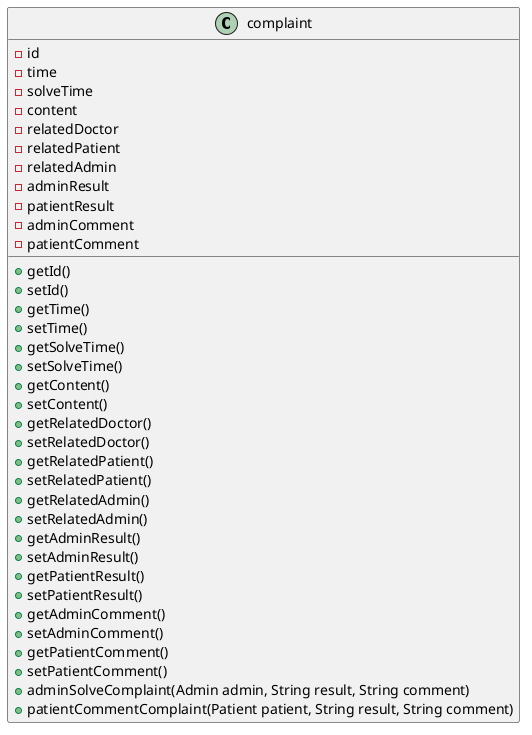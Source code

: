 @startuml complaint
class complaint {
-id
-time
-solveTime
-content
-relatedDoctor
-relatedPatient
-relatedAdmin
-adminResult
-patientResult
-adminComment
-patientComment
+getId()
+setId()
+getTime()
+setTime()
+getSolveTime()
+setSolveTime()
+getContent()
+setContent()
+getRelatedDoctor()
+setRelatedDoctor()
+getRelatedPatient()
+setRelatedPatient()
+getRelatedAdmin()
+setRelatedAdmin()
+getAdminResult()
+setAdminResult()
+getPatientResult()
+setPatientResult()
+getAdminComment()
+setAdminComment()
+getPatientComment()
+setPatientComment()
+adminSolveComplaint(Admin admin, String result, String comment)
+patientCommentComplaint(Patient patient, String result, String comment)
}
@enduml